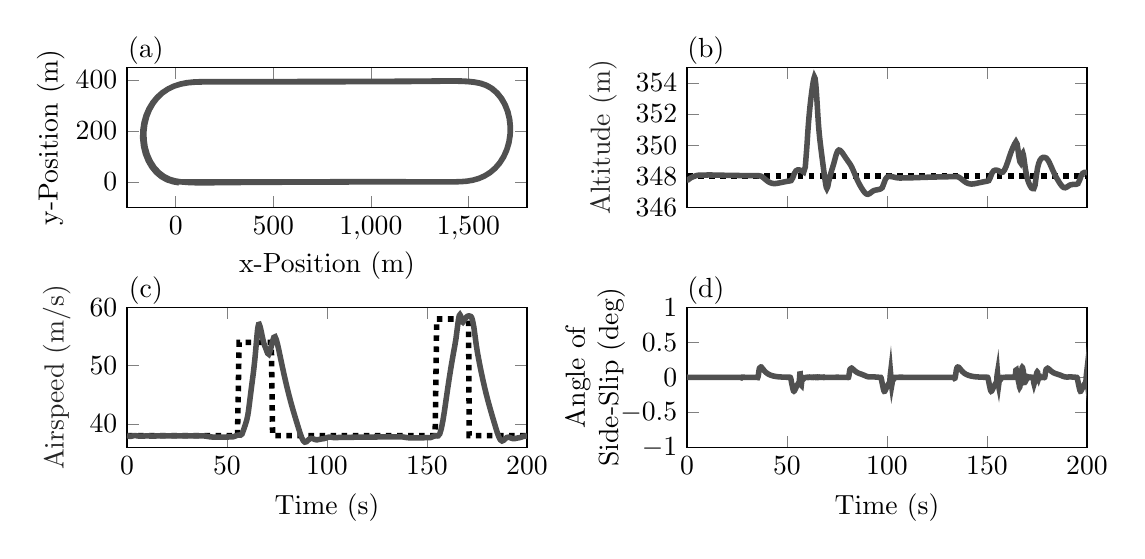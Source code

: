 % This file was created by matlab2tikz.
%
%The latest updates can be retrieved from
%  http://www.mathworks.com/matlabcentral/fileexchange/22022-matlab2tikz-matlab2tikz
%where you can also make suggestions and rate matlab2tikz.
%
\definecolor{mycolor1}{rgb}{0.314,0.314,0.314}%

%
\begin{tikzpicture}

\begin{axis}[%
width=2in,
height=0.70in,
at={(0in,0in)},
scale only axis,
xmin=-250,
xmax=1800,
ymin=-100,
ymax=450,
title={(a)},
title style = {yshift=-3mm, xshift=-23mm},
xlabel={x-Position  (m)},
ylabel={y-Position   (m)},
xlabel style={yshift=+1mm},
ylabel style={yshift=-1mm},
axis background/.style={fill=white}
]
\addplot [color=mycolor1,solid,line width=2.0pt,forget plot]
  table[row sep=crcr]{%
0	0\\
20.312	7.095e-05\\
50.681	0.002\\
80.616	0.008\\
111.885	0.018\\
143.275	0.03\\
174.326	0.045\\
205.809	0.062\\
237.14	0.081\\
268.224	0.1\\
299.645	0.121\\
331.191	0.142\\
362.344	0.164\\
393.751	0.186\\
425.107	0.207\\
456.381	0.229\\
487.713	0.251\\
519.101	0.272\\
550.466	0.293\\
581.963	0.313\\
611.574	0.331\\
643.167	0.35\\
674.507	0.368\\
705.855	0.385\\
736.881	0.401\\
768.332	0.416\\
799.844	0.429\\
830.947	0.442\\
862.36	0.453\\
893.567	0.463\\
924.861	0.471\\
956.177	0.477\\
987.719	0.482\\
1018.802	0.485\\
1050.22	0.485\\
1081.33	0.481\\
1112.717	0.466\\
1144.053	0.448\\
1175.609	0.428\\
1206.809	0.408\\
1238.223	0.385\\
1269.411	0.359\\
1300.862	0.33\\
1332.224	0.296\\
1363.478	0.254\\
1394.668	0.201\\
1425.25	0.189\\
1457.433	0.681\\
1488.974	2.439\\
1520.152	6.208\\
1550.768	12.621\\
1580.635	22.247\\
1609.167	35.46\\
1635.638	52.397\\
1659.157	72.802\\
1678.998	96.134\\
1695.139	122.588\\
1706.883	151.552\\
1713.691	182.196\\
1715.26	213.127\\
1711.622	243.924\\
1702.731	273.96\\
1689.114	301.577\\
1670.783	326.802\\
1648.59	348.38\\
1622.816	366.01\\
1594.382	378.979\\
1564.095	387.279\\
1532.635	392.112\\
1501.516	394.748\\
1470.052	396.132\\
1438.46	396.768\\
1409.86	396.923\\
1380.148	396.768\\
1347.154	396.501\\
1314.119	396.242\\
1279.817	396.005\\
1260.129	395.884\\
1242.434	395.783\\
1224.184	395.686\\
1206.164	395.595\\
1184.975	395.497\\
1164.292	395.407\\
1145.762	395.332\\
1128.685	395.267\\
1112.683	395.209\\
1096.329	395.152\\
1078.724	395.094\\
1060.168	395.035\\
1043.371	394.984\\
1027.149	394.937\\
1011.106	394.892\\
995.354	394.851\\
978.496	394.809\\
959.78	394.764\\
942.466	394.726\\
926.612	394.692\\
910.994	394.661\\
894.937	394.63\\
879.383	394.601\\
862.935	394.572\\
844.694	394.542\\
827.981	394.515\\
812.079	394.491\\
796.401	394.468\\
781.012	394.446\\
765.382	394.425\\
748.733	394.403\\
728.881	394.378\\
699.862	394.344\\
664.42	394.304\\
629.407	394.266\\
593.685	394.229\\
558.301	394.194\\
522.675	394.16\\
487.313	394.128\\
452.063	394.097\\
416.712	394.066\\
381.534	394.037\\
346.305	394.009\\
310.976	393.981\\
276.077	393.954\\
238.358	393.925\\
199.665	393.896\\
162.724	393.863\\
128.45	393.642\\
91.412	392.483\\
56.131	389.576\\
22.429	384.266\\
-10.066	375.934\\
-40.977	364.142\\
-69.455	348.844\\
-94.962	330.144\\
-116.804	308.55\\
-135.072	283.899\\
-149.106	256.871\\
-158.648	227.703\\
-163.28	196.942\\
-162.718	166.239\\
-156.947	135.671\\
-146.228	106.841\\
-130.696	80.087\\
-110.824	56.388\\
-87.448	36.639\\
-60.954	21.101\\
-31.848	10.143\\
-1.354	3.509\\
29.318	-0.221\\
60.266	-2.269\\
91.331	-3.292\\
121.482	-3.716\\
150.195	-3.724\\
182.437	-3.492\\
213.611	-3.234\\
244.706	-2.987\\
276.005	-2.757\\
307.312	-2.547\\
338.683	-2.354\\
370.133	-2.178\\
401.531	-2.015\\
432.479	-1.866\\
463.494	-1.728\\
494.827	-1.597\\
525.858	-1.475\\
557.234	-1.358\\
588.33	-1.249\\
619.459	-1.146\\
650.718	-1.047\\
681.932	-0.952\\
712.965	-0.862\\
744.358	-0.775\\
775.657	-0.692\\
807.006	-0.611\\
838.425	-0.534\\
869.542	-0.461\\
900.723	-0.39\\
931.858	-0.322\\
963.155	-0.256\\
994.593	-0.194\\
1025.972	-0.134\\
1057.234	-0.077\\
1088.398	-0.024\\
1119.729	0.027\\
1150.859	0.073\\
1182.019	0.116\\
1213.105	0.155\\
1244.531	0.189\\
1275.802	0.217\\
1306.74	0.239\\
1338.046	0.253\\
1369.088	0.255\\
1400.308	0.232\\
1431.079	0.273\\
1462.775	0.94\\
1494.197	3.017\\
1525.184	7.215\\
1555.819	14.22\\
1585.269	24.423\\
1613.212	38.176\\
1639.153	55.714\\
1662.11	76.747\\
1681.493	100.963\\
1696.783	127.937\\
1707.499	157.081\\
1713.235	187.473\\
1713.826	218.388\\
1709.235	248.899\\
1699.491	278.391\\
1684.842	305.839\\
1665.679	330.426\\
1642.839	351.17\\
1616.527	367.88\\
1587.788	379.837\\
1557.321	387.303\\
1526.27	391.561\\
1495.201	393.9\\
1464.302	395.09\\
1433.016	395.629\\
1404.96	395.715\\
1373.783	395.52\\
1341.51	395.256\\
1308.449	394.999\\
1274.031	394.762\\
1237.763	394.548\\
1200.379	394.359\\
1161.767	394.192\\
1125.582	394.056\\
1090.386	393.94\\
1055.462	393.837\\
1019.934	393.744\\
985.386	393.663\\
952.154	393.605\\
933.608	393.572\\
917.48	393.54\\
901.698	393.504\\
884.775	393.459\\
868.87	393.409\\
851.685	393.349\\
832.529	393.285\\
814.294	393.228\\
798.097	393.186\\
781.984	393.152\\
765.037	393.124\\
749.124	393.1\\
731.837	393.071\\
712.672	393.034\\
694.742	392.997\\
678.668	392.964\\
662.601	392.931\\
645.647	392.898\\
629.719	392.867\\
612.179	392.834\\
592.672	392.799\\
574.906	392.768\\
558.715	392.742\\
542.705	392.717\\
521.921	392.687\\
492.08	392.65\\
457.655	392.621\\
422.541	392.598\\
386.791	392.586\\
350.632	392.591\\
315.066	392.603\\
280.119	392.61\\
245.291	392.613\\
208.719	392.611\\
169.854	392.604\\
136.077	392.491\\
98.947	391.676\\
62.157	389.24\\
27.321	384.51\\
-6.461	376.758\\
-38.289	365.662\\
-67.771	351.036\\
-94.482	332.847\\
-117.669	311.502\\
-136.922	287.441\\
-152.066	260.883\\
-162.692	232.485\\
-168.646	202.199\\
-169.49	171.385\\
-165.136	140.603\\
-155.757	111.206\\
-141.385	83.489\\
-122.488	58.635\\
-99.672	37.457\\
-73.564	20.525\\
-44.745	8.251\\
-14.355	0.613\\
16.519	-3.739\\
};
\end{axis}

\begin{axis}[%
width=2in,
height=0.70in,
at={(2.8in,0in)},
scale only axis,
xtick = {0,50,100,150,200},
xticklabels= \empty,
xmin=0,
xmax=200,
ymin=346,
ymax=355,
title={(b)},
title style = {yshift=-3mm, xshift=-23mm},
ylabel style={font=\color{white!15!black}},
ylabel={Altitude (m)},
axis background/.style={fill=white}
]
\addplot [color=black,dotted,line width=2.0pt,forget plot]
  table[row sep=crcr]{%
0	348\\
330 348\\
};
\addplot [color=mycolor1,solid,line width=2.0pt,forget plot]
  table[row sep=crcr]{%
0	347.763\\
0.532	347.767\\
1.3	347.842\\
2.063	347.906\\
2.856	347.954\\
3.65	347.989\\
4.438	348.033\\
5.236	348.057\\
6.03	348.069\\
6.819	348.073\\
7.616	348.067\\
8.417	348.072\\
9.207	348.071\\
10	348.078\\
10.798	348.08\\
11.591	348.079\\
12.385	348.079\\
13.181	348.073\\
13.977	348.074\\
14.775	348.069\\
15.527	348.069\\
16.327	348.069\\
17.122	348.065\\
17.916	348.065\\
18.703	348.061\\
19.5	348.06\\
20.3	348.057\\
21.088	348.055\\
21.884	348.055\\
22.675	348.051\\
23.469	348.052\\
24.263	348.049\\
25.063	348.048\\
25.85	348.046\\
26.647	348.044\\
27.436	348.044\\
28.231	348.041\\
29.026	348.041\\
29.825	348.039\\
30.617	348.038\\
31.412	348.037\\
32.202	348.035\\
33	348.035\\
33.795	348.033\\
34.588	348.032\\
35.378	348.031\\
36.153	348.029\\
36.969	348.006\\
37.77	347.945\\
38.566	347.863\\
39.36	347.775\\
40.156	347.694\\
40.956	347.626\\
41.756	347.575\\
42.55	347.542\\
43.331	347.528\\
44.121	347.528\\
44.919	347.54\\
45.719	347.558\\
46.509	347.579\\
47.3	347.601\\
48.099	347.622\\
48.885	347.642\\
49.68	347.661\\
50.47	347.679\\
51.266	347.696\\
52.063	347.72\\
52.863	347.888\\
53.673	348.175\\
54.466	348.344\\
55.262	348.401\\
56.06	348.405\\
56.782	348.384\\
57.532	348.335\\
58.354	348.267\\
59.154	348.596\\
59.953	349.91\\
60.395	350.8\\
60.785	351.478\\
61.178	352.055\\
61.556	352.541\\
61.991	353.038\\
62.404	353.456\\
62.767	353.785\\
63.095	354.052\\
63.398	354.252\\
63.704	354.38\\
64.028	354.295\\
64.365	353.962\\
64.665	353.49\\
64.953	352.927\\
65.235	352.346\\
65.51	351.766\\
65.802	351.222\\
66.127	350.742\\
66.428	350.37\\
66.706	350.061\\
66.981	349.771\\
67.266	349.48\\
67.544	349.2\\
67.842	348.904\\
68.175	348.576\\
68.482	348.277\\
68.776	347.998\\
69.068	347.731\\
69.356	347.489\\
69.649	347.295\\
69.961	347.213\\
70.333	347.309\\
70.875	347.652\\
71.529	348.012\\
72.166	348.294\\
72.805	348.556\\
73.429	348.831\\
74.053	349.129\\
74.674	349.418\\
75.3	349.61\\
75.942	349.683\\
76.591	349.659\\
77.255	349.574\\
77.936	349.455\\
78.622	349.323\\
79.383	349.176\\
80.181	349.027\\
80.962	348.886\\
81.704	348.748\\
82.523	348.553\\
83.324	348.317\\
84.114	348.069\\
84.907	347.828\\
85.707	347.607\\
86.506	347.413\\
87.306	347.239\\
88.097	347.08\\
88.896	346.946\\
89.691	346.86\\
90.488	346.839\\
91.291	346.882\\
92.079	346.961\\
92.878	347.038\\
93.669	347.088\\
94.467	347.113\\
95.266	347.129\\
96.056	347.151\\
96.847	347.185\\
97.648	347.268\\
98.45	347.54\\
99.242	347.811\\
100.035	347.942\\
100.828	347.984\\
101.596	347.989\\
102.329	347.973\\
103.15	347.954\\
103.948	347.928\\
104.742	347.906\\
105.541	347.891\\
106.34	347.885\\
107.141	347.886\\
107.943	347.888\\
108.744	347.89\\
109.534	347.891\\
110.325	347.892\\
111.125	347.893\\
111.916	347.896\\
112.717	347.9\\
113.509	347.905\\
114.303	347.909\\
115.1	347.913\\
115.896	347.916\\
116.687	347.919\\
117.487	347.923\\
118.285	347.926\\
119.084	347.93\\
119.885	347.933\\
120.678	347.936\\
121.472	347.939\\
122.266	347.942\\
123.063	347.945\\
123.864	347.948\\
124.663	347.95\\
125.46	347.953\\
126.254	347.955\\
127.05	347.958\\
127.844	347.96\\
128.637	347.962\\
129.429	347.964\\
130.229	347.966\\
131.025	347.968\\
131.812	347.97\\
132.61	347.972\\
133.4	347.973\\
134.194	347.975\\
134.977	347.974\\
135.784	347.946\\
136.585	347.883\\
137.381	347.802\\
138.182	347.718\\
138.977	347.643\\
139.772	347.58\\
140.573	347.534\\
141.369	347.507\\
142.163	347.497\\
142.957	347.502\\
143.75	347.516\\
144.543	347.536\\
145.335	347.559\\
146.125	347.582\\
146.92	347.604\\
147.716	347.625\\
148.514	347.646\\
149.303	347.665\\
150.1	347.682\\
150.897	347.718\\
151.699	347.928\\
152.498	348.201\\
153.291	348.344\\
154.075	348.387\\
154.867	348.388\\
155.578	348.363\\
156.367	348.305\\
157.168	348.243\\
157.966	348.268\\
158.766	348.405\\
159.573	348.632\\
160.37	348.921\\
161.16	349.231\\
161.874	349.494\\
162.55	349.72\\
163.202	349.914\\
163.85	350.085\\
164.469	350.212\\
165.05	350.077\\
165.371	349.818\\
165.648	349.548\\
165.917	349.301\\
166.204	349.083\\
166.472	348.93\\
166.761	348.876\\
167.082	349.001\\
167.387	349.241\\
167.66	349.433\\
167.932	349.482\\
168.218	349.359\\
168.487	349.131\\
168.779	348.848\\
169.102	348.56\\
169.404	348.322\\
169.674	348.138\\
169.944	347.979\\
170.228	347.834\\
170.495	347.718\\
170.788	347.61\\
171.114	347.508\\
171.411	347.428\\
171.683	347.364\\
171.95	347.306\\
172.3	347.241\\
172.805	347.206\\
173.393	347.201\\
174.005	347.403\\
174.642	348.009\\
175.3	348.544\\
175.966	348.865\\
176.635	349.056\\
177.317	349.161\\
178.05	349.209\\
178.849	349.209\\
179.56	349.172\\
180.36	349.066\\
181.173	348.88\\
181.967	348.656\\
182.766	348.42\\
183.562	348.196\\
184.358	347.995\\
185.156	347.814\\
185.95	347.645\\
186.744	347.488\\
187.537	347.357\\
188.323	347.275\\
189.12	347.259\\
189.909	347.301\\
190.704	347.372\\
191.491	347.432\\
192.291	347.463\\
193.092	347.471\\
193.892	347.473\\
194.691	347.485\\
195.494	347.525\\
196.295	347.742\\
197.091	348.033\\
197.888	348.193\\
198.682	348.242\\
199.476	348.244\\
200.185	348.221\\
200.961	348.193\\
201.77	348.159\\
202.566	348.126\\
203.366	348.101\\
204.162	348.086\\
};
\end{axis}

\begin{axis}[%
width=2in,
height=0.70in,
at={(0in,-1.2in)},
scale only axis,
xmin=0,
xmax=200,
ymin=36,
ymax=60,
title={(c)},
title style = {yshift=-3mm, xshift=-23mm},
xtick = {0,50,100,150,200},
ylabel style={font=\color{white!15!black}},
ylabel={Airspeed (m/s)},
xlabel={Time  (s)},
axis background/.style={fill=white}
]
\addplot [color=black,dotted,line width=2.0pt,forget plot]
  table[row sep=crcr]{%
0	38.0\\
0.532	38\\
1.3	38\\
2.063	38\\
2.856	38\\
3.65	38\\
4.438	38\\
5.236	38\\
6.03	38\\
6.819	38\\
7.616	38\\
8.417	38\\
9.207	38\\
10	38\\
10.798	38\\
11.591	38\\
12.385	38\\
13.181	38\\
13.977	38\\
14.775	38\\
15.527	38\\
16.327	38\\
17.122	38\\
17.916	38\\
18.703	38\\
19.5	38\\
20.3	38\\
21.088	38\\
21.884	38\\
22.675	38\\
23.469	38\\
24.263	38\\
25.063	38\\
25.85	38\\
26.647	38\\
27.436	38\\
28.231	38\\
29.026	38\\
29.825	38\\
30.617	38\\
31.412	38\\
32.202	38\\
33	38\\
33.795	38\\
34.588	38\\
35.378	38\\
36.153	38\\
36.969	38\\
37.77	38\\
38.566	38\\
39.36	38\\
40.156	38\\
40.956	38\\
41.756	38\\
42.55	38\\
43.331	38\\
44.121	38\\
44.919	38\\
45.719	38\\
46.509	38\\
47.3	38\\
48.099	38\\
48.885	38\\
49.68	38\\
50.47	38\\
51.266	38\\
52.063	38\\
52.863	38\\
53.673	38\\
54.466	38\\
55.262	38\\
56.06	54\\
56.782	54\\
57.532	54\\
58.354	54\\
59.154	54\\
59.953	54\\
60.395	54\\
60.785	54\\
61.178	54\\
61.556	54\\
61.991	54\\
62.404	54\\
62.767	54\\
63.095	54\\
63.398	54\\
63.704	54\\
64.028	54\\
64.365	54\\
64.665	54\\
64.953	54\\
65.235	54\\
65.51	54\\
65.802	54\\
66.127	54\\
66.428	54\\
66.706	54\\
66.981	54\\
67.266	54\\
67.544	54\\
67.842	54\\
68.175	54\\
68.482	54\\
68.776	54\\
69.068	54\\
69.356	54\\
69.649	54\\
69.961	54\\
70.333	54\\
70.875	54\\
71.529	54\\
72.166	54\\
72.805	38\\
73.429	38\\
74.053	38\\
74.674	38\\
75.3	38\\
75.942	38\\
76.591	38\\
77.255	38\\
77.936	38\\
78.622	38\\
79.383	38\\
80.181	38\\
80.962	38\\
81.704	38\\
82.523	38\\
83.324	38\\
84.114	38\\
84.907	38\\
85.707	38\\
86.506	38\\
87.306	38\\
88.097	38\\
88.896	38\\
89.691	38\\
90.488	38\\
91.291	38\\
92.079	38\\
92.878	38\\
93.669	38\\
94.467	38\\
95.266	38\\
96.056	38\\
96.847	38\\
97.648	38\\
98.45	38\\
99.242	38\\
100.035	38\\
100.828	38\\
101.596	38\\
102.329	38\\
103.15	38\\
103.948	38\\
104.742	38\\
105.541	38\\
106.34	38\\
107.141	38\\
107.943	38\\
108.744	38\\
109.534	38\\
110.325	38\\
111.125	38\\
111.916	38\\
112.717	38\\
113.509	38\\
114.303	38\\
115.1	38\\
115.896	38\\
116.687	38\\
117.487	38\\
118.285	38\\
119.084	38\\
119.885	38\\
120.678	38\\
121.472	38\\
122.266	38\\
123.063	38\\
123.864	38\\
124.663	38\\
125.46	38\\
126.254	38\\
127.05	38\\
127.844	38\\
128.637	38\\
129.429	38\\
130.229	38\\
131.025	38\\
131.812	38\\
132.61	38\\
133.4	38\\
134.194	38\\
134.977	38\\
135.784	38\\
136.585	38\\
137.381	38\\
138.182	38\\
138.977	38\\
139.772	38\\
140.573	38\\
141.369	38\\
142.163	38\\
142.957	38\\
143.75	38\\
144.543	38\\
145.335	38\\
146.125	38\\
146.92	38\\
147.716	38\\
148.514	38\\
149.303	38\\
150.1	38\\
150.897	38\\
151.699	38\\
152.498	38\\
153.291	38\\
154.075	38\\
154.867	58\\
155.578	58\\
156.367	58\\
157.168	58\\
157.966	58\\
158.766	58\\
159.573	58\\
160.37	58\\
161.16	58\\
161.874	58\\
162.55	58\\
163.202	58\\
163.85	58\\
164.469	58\\
165.05	58\\
165.371	58\\
165.648	58\\
165.917	58\\
166.204	58\\
166.472	58\\
166.761	58\\
167.082	58\\
167.387	58\\
167.66	58\\
167.932	58\\
168.218	58\\
168.487	58\\
168.779	58\\
169.102	58\\
169.404	58\\
169.674	58\\
169.944	58\\
170.228	58\\
170.495	58\\
170.788	58\\
171.114	38\\
171.411	38\\
171.683	38\\
171.95	38\\
172.3	38\\
172.805	38\\
173.393	38\\
174.005	38\\
174.642	38\\
175.3	38\\
175.966	38\\
176.635	38\\
177.317	38\\
178.05	38\\
178.849	38\\
179.56	38\\
180.36	38\\
181.173	38\\
181.967	38\\
182.766	38\\
183.562	38\\
184.358	38\\
185.156	38\\
185.95	38\\
186.744	38\\
187.537	38\\
188.323	38\\
189.12	38\\
189.909	38\\
190.704	38\\
191.491	38\\
192.291	38\\
193.092	38\\
193.892	38\\
194.691	38\\
195.494	38\\
196.295	38\\
197.091	38\\
197.888	38\\
198.682	38\\
199.476	38\\
200.185	38\\
200.961	38\\
201.77	38\\
202.566	38\\
203.366	38\\
204.162	38\\
204.953	38\\
205.74	38\\
206.534	38\\
207.335	38\\
208.134	38\\
208.935	38\\
209.728	38\\
210.527	38\\
211.319	38\\
212.11	38\\
212.906	38\\
213.707	38\\
214.507	38\\
215.295	38\\
216.091	38\\
216.892	38\\
217.691	38\\
218.479	38\\
219.279	38\\
};
\addplot [color=mycolor1,solid,line width=2.0pt,forget plot]
  table[row sep=crcr]{%
0	38.0\\
0.532	37.966\\
1.3	37.898\\
2.063	37.895\\
2.856	37.958\\
3.65	38.003\\
4.438	37.996\\
5.236	37.96\\
6.03	37.919\\
6.819	37.904\\
7.616	37.912\\
8.417	37.932\\
9.207	37.949\\
10	37.953\\
10.798	37.949\\
11.591	37.94\\
12.385	37.936\\
13.181	37.937\\
13.977	37.94\\
14.775	37.946\\
15.527	37.947\\
16.327	37.948\\
17.122	37.947\\
17.916	37.946\\
18.703	37.946\\
19.5	37.947\\
20.3	37.949\\
21.088	37.949\\
21.884	37.951\\
22.675	37.951\\
23.469	37.951\\
24.263	37.952\\
25.063	37.952\\
25.85	37.953\\
26.647	37.953\\
27.436	37.954\\
28.231	37.955\\
29.026	37.955\\
29.825	37.956\\
30.617	37.956\\
31.412	37.957\\
32.202	37.957\\
33	37.958\\
33.795	37.958\\
34.588	37.958\\
35.378	37.959\\
36.153	37.96\\
36.969	37.964\\
37.77	37.964\\
38.566	37.951\\
39.36	37.92\\
40.156	37.875\\
40.956	37.829\\
41.756	37.792\\
42.55	37.77\\
43.331	37.761\\
44.121	37.76\\
44.919	37.761\\
45.719	37.761\\
46.509	37.761\\
47.3	37.76\\
48.099	37.761\\
48.885	37.764\\
49.68	37.768\\
50.47	37.772\\
51.266	37.775\\
52.063	37.777\\
52.863	37.786\\
53.673	37.86\\
54.466	37.982\\
55.262	38.084\\
56.06	38.113\\
56.782	38.087\\
57.532	38.286\\
58.354	39.049\\
59.154	39.848\\
59.953	40.765\\
60.395	41.49\\
60.785	42.327\\
61.178	43.384\\
61.556	44.431\\
61.991	45.616\\
62.404	46.728\\
62.767	47.666\\
63.095	48.513\\
63.398	49.379\\
63.704	50.331\\
64.028	51.428\\
64.365	52.677\\
64.665	53.883\\
64.953	55.004\\
65.235	55.978\\
65.51	56.665\\
65.802	57.056\\
66.127	57.09\\
66.428	56.829\\
66.706	56.488\\
66.981	56.088\\
67.266	55.63\\
67.544	55.168\\
67.842	54.687\\
68.175	54.191\\
68.482	53.796\\
68.776	53.482\\
69.068	53.245\\
69.356	53.004\\
69.649	52.719\\
69.961	52.415\\
70.333	52.112\\
70.875	51.968\\
71.529	52.491\\
72.166	53.34\\
72.805	54.238\\
73.429	54.858\\
74.053	54.957\\
74.674	54.46\\
75.3	53.631\\
75.942	52.643\\
76.591	51.59\\
77.255	50.508\\
77.936	49.416\\
78.622	48.344\\
79.383	47.203\\
80.181	46.055\\
80.962	44.985\\
81.704	44.016\\
82.523	43.0\\
83.324	42.052\\
84.114	41.147\\
84.907	40.254\\
85.707	39.362\\
86.506	38.483\\
87.306	37.697\\
88.097	37.143\\
88.896	36.896\\
89.691	36.956\\
90.488	37.203\\
91.291	37.446\\
92.079	37.541\\
92.878	37.487\\
93.669	37.378\\
94.467	37.302\\
95.266	37.298\\
96.056	37.35\\
96.847	37.415\\
97.648	37.452\\
98.45	37.486\\
99.242	37.566\\
100.035	37.671\\
100.828	37.744\\
101.596	37.757\\
102.329	37.728\\
103.15	37.683\\
103.948	37.659\\
104.742	37.662\\
105.541	37.684\\
106.34	37.706\\
107.141	37.717\\
107.943	37.716\\
108.744	37.71\\
109.534	37.706\\
110.325	37.708\\
111.125	37.715\\
111.916	37.722\\
112.717	37.728\\
113.509	37.731\\
114.303	37.733\\
115.1	37.735\\
115.896	37.737\\
116.687	37.741\\
117.487	37.745\\
118.285	37.749\\
119.084	37.752\\
119.885	37.755\\
120.678	37.757\\
121.472	37.76\\
122.266	37.763\\
123.063	37.766\\
123.864	37.769\\
124.663	37.772\\
125.46	37.775\\
126.254	37.778\\
127.05	37.781\\
127.844	37.783\\
128.637	37.786\\
129.429	37.789\\
130.229	37.791\\
131.025	37.794\\
131.812	37.796\\
132.61	37.799\\
133.4	37.801\\
134.194	37.804\\
134.977	37.807\\
135.784	37.813\\
136.585	37.813\\
137.381	37.798\\
138.182	37.765\\
138.977	37.721\\
139.772	37.678\\
140.573	37.646\\
141.369	37.628\\
142.163	37.623\\
142.957	37.624\\
143.75	37.627\\
144.543	37.628\\
145.335	37.629\\
146.125	37.63\\
146.92	37.633\\
147.716	37.638\\
148.514	37.644\\
149.303	37.649\\
150.1	37.654\\
150.897	37.656\\
151.699	37.676\\
152.498	37.765\\
153.291	37.891\\
154.075	37.981\\
154.867	37.999\\
155.578	37.978\\
156.367	38.285\\
157.168	39.192\\
157.966	40.574\\
158.766	42.284\\
159.573	44.217\\
160.37	46.116\\
161.16	47.904\\
161.874	49.443\\
162.55	50.828\\
163.202	52.103\\
163.85	53.309\\
164.469	54.562\\
165.05	56.112\\
165.371	56.992\\
165.648	57.683\\
165.917	58.237\\
166.204	58.629\\
166.472	58.742\\
166.761	58.59\\
167.082	58.181\\
167.387	57.767\\
167.66	57.519\\
167.932	57.444\\
168.218	57.563\\
168.487	57.727\\
168.779	57.914\\
169.102	58.078\\
169.404	58.197\\
169.674	58.3\\
169.944	58.389\\
170.228	58.463\\
170.495	58.503\\
170.788	58.528\\
171.114	58.528\\
171.411	58.503\\
171.683	58.469\\
171.95	58.427\\
172.3	58.267\\
172.805	57.729\\
173.393	56.699\\
174.005	55.18\\
174.642	53.531\\
175.3	52.124\\
175.966	50.899\\
176.635	49.723\\
177.317	48.583\\
178.05	47.42\\
178.849	46.224\\
179.56	45.217\\
180.36	44.149\\
181.173	43.124\\
181.967	42.165\\
182.766	41.224\\
183.562	40.306\\
184.358	39.399\\
185.156	38.512\\
185.95	37.757\\
186.744	37.261\\
187.537	37.087\\
188.323	37.203\\
189.12	37.469\\
189.909	37.688\\
190.704	37.747\\
191.491	37.67\\
192.291	37.556\\
193.092	37.491\\
193.892	37.5\\
194.691	37.557\\
195.494	37.616\\
196.295	37.659\\
197.091	37.735\\
197.888	37.835\\
198.682	37.909\\
199.476	37.926\\
200.185	37.902\\
200.961	37.859\\
201.77	37.829\\
202.566	37.826\\
203.366	37.842\\
204.162	37.861\\
204.953	37.872\\
205.74	37.872\\
206.534	37.865\\
207.335	37.858\\
208.134	37.857\\
208.935	37.861\\
209.728	37.867\\
210.527	37.871\\
211.319	37.873\\
212.11	37.873\\
212.906	37.873\\
213.707	37.873\\
214.507	37.875\\
215.295	37.877\\
216.091	37.879\\
216.892	37.881\\
217.691	37.882\\
218.479	37.883\\
219.279	37.885\\
};
\end{axis}

\begin{axis}[%
width=2in,
height=0.70in,
at={(2.8in,-1.2in)},
scale only axis,
xmin=0,
xmax=200,
ymin=-1,
ymax=1,
title={(d)},
title style = {yshift=-3mm, xshift=-23mm},
xtick = {0,50,100,150,200},
xlabel={Time  (s)},
ylabel={Angle of \\ Side-Slip (deg)},
ylabel style={align=center, yshift=-3mm},
axis background/.style={fill=white}
]
\addplot [color=mycolor1,solid,line width=2.0pt,forget plot]
  table[row sep=crcr]{%
0	0\\
0.128	0.001\\
0.31	0.0\\
0.499	-0.0\\
0.532	-0.001\\
0.733	-0.001\\
0.92	-0.001\\
1.112	-0.0\\
1.3	-0.001\\
1.475	-0.001\\
1.669	-0.001\\
1.869	-0.001\\
2.063	-0.001\\
2.262	-0.001\\
2.46	-0.001\\
2.657	-0.001\\
2.856	-0.001\\
3.056	-0.0\\
3.253	-0.0\\
3.45	-0.0\\
3.65	-0.0\\
3.85	-0.0\\
4.044	-0.0\\
4.24	-0.0\\
4.438	-0.0\\
4.638	-0.0\\
4.837	-0.0\\
5.038	-0.0\\
5.236	-0.0\\
5.435	-0.0\\
5.635	-0.0\\
5.834	-0.0\\
6.03	-0.0\\
6.225	-9.778e-05\\
6.422	-0.0\\
6.619	-0.0\\
6.819	-8.852e-05\\
7.019	-0.0\\
7.218	-9.748e-05\\
7.419	-8.333e-05\\
7.616	-9.686e-05\\
7.817	-8.626e-05\\
8.016	-7.701e-05\\
8.216	-8.802e-05\\
8.417	-7.119e-05\\
8.616	-6.786e-05\\
8.81	-7.401e-05\\
9.009	-5.457e-05\\
9.207	-5.599e-05\\
9.407	-5.71e-05\\
9.606	-3.834e-05\\
9.806	-4.491e-05\\
10	-4.093e-05\\
10.197	-2.617e-05\\
10.396	-3.581e-05\\
10.597	-2.833e-05\\
10.798	-1.948e-05\\
10.996	-3.051e-05\\
11.194	-2.008e-05\\
11.392	-1.804e-05\\
11.591	-2.802e-05\\
11.791	-1.629e-05\\
11.99	-2.056e-05\\
12.191	-2.699e-05\\
12.385	-1.571e-05\\
12.586	-2.431e-05\\
12.781	-2.637e-05\\
12.981	-1.659e-05\\
13.181	-2.735e-05\\
13.379	-2.447e-05\\
13.578	-1.778e-05\\
13.775	-2.844e-05\\
13.977	-2.128e-05\\
14.175	-1.864e-05\\
14.377	-2.737e-05\\
14.575	-1.728e-05\\
14.775	-1.917e-05\\
14.969	-2.451e-05\\
15.125	-1.563e-05\\
15.327	-1.656e-05\\
15.527	-2.215e-05\\
15.726	-1.178e-05\\
15.926	-1.694e-05\\
16.125	-1.875e-05\\
16.327	-9.672e-06\\
16.526	-1.769e-05\\
16.725	-1.557e-05\\
16.922	-9.583e-06\\
17.122	-1.845e-05\\
17.323	-1.323e-05\\
17.523	-1.125e-05\\
17.721	-1.918e-05\\
17.916	-1.205e-05\\
18.112	-1.337e-05\\
18.31	-1.951e-05\\
18.51	-1.167e-05\\
18.703	-1.587e-05\\
18.9	-1.941e-05\\
19.1	-1.193e-05\\
19.3	-1.839e-05\\
19.5	-1.843e-05\\
19.7	-1.273e-05\\
19.9	-2.033e-05\\
20.1	-1.698e-05\\
20.3	-1.416e-05\\
20.494	-2.129e-05\\
20.688	-1.607e-05\\
20.888	-1.569e-05\\
21.088	-2.162e-05\\
21.289	-1.509e-05\\
21.489	-1.802e-05\\
21.685	-2.15e-05\\
21.884	-1.507e-05\\
22.087	-2.044e-05\\
22.281	-2.122e-05\\
22.482	-1.607e-05\\
22.675	-2.249e-05\\
22.878	-2.101e-05\\
23.075	-1.804e-05\\
23.274	-2.479e-05\\
23.469	-2.137e-05\\
23.666	-2.07e-05\\
23.862	-2.678e-05\\
24.063	-2.222e-05\\
24.263	-2.416e-05\\
24.463	-2.863e-05\\
24.663	-2.367e-05\\
24.863	-2.813e-05\\
25.063	-3.025e-05\\
25.263	-2.616e-05\\
25.463	-3.222e-05\\
25.658	-3.205e-05\\
25.85	-2.954e-05\\
26.05	-3.601e-05\\
26.247	-3.447e-05\\
26.449	-3.408e-05\\
26.647	6.001e-05\\
26.846	-0.0\\
27.04	-0.004\\
27.237	-0.006\\
27.436	-0.0\\
27.634	0.004\\
27.834	0.004\\
28.032	0.001\\
28.231	-0.0\\
28.431	0.0\\
28.629	0.001\\
28.829	0.001\\
29.026	0.0\\
29.225	-0.0\\
29.426	-7.678e-05\\
29.626	9.573e-05\\
29.825	5.535e-05\\
30.027	-9.355e-05\\
30.221	-0.0\\
30.419	-0.0\\
30.617	-9.381e-05\\
30.816	-9.712e-05\\
31.017	-0.0\\
31.213	-0.0\\
31.412	-0.0\\
31.614	-0.0\\
31.812	-0.0\\
32.01	-0.0\\
32.202	-0.0\\
32.404	-0.0\\
32.603	-0.0\\
32.803	-0.0\\
33	-0.0\\
33.194	-0.0\\
33.394	-0.0\\
33.595	-0.0\\
33.795	-0.0\\
33.995	-0.001\\
34.191	-0.001\\
34.391	-0.001\\
34.588	-0.001\\
34.788	-0.001\\
34.984	-0.001\\
35.179	-0.002\\
35.378	-0.003\\
35.578	0.011\\
35.771	0.047\\
35.959	0.09\\
36.153	0.122\\
36.368	0.134\\
36.569	0.137\\
36.77	0.143\\
36.969	0.148\\
37.169	0.147\\
37.369	0.14\\
37.569	0.131\\
37.77	0.125\\
37.968	0.119\\
38.166	0.112\\
38.367	0.105\\
38.566	0.097\\
38.766	0.091\\
38.959	0.085\\
39.16	0.08\\
39.36	0.074\\
39.559	0.069\\
39.756	0.064\\
39.957	0.06\\
40.156	0.056\\
40.357	0.052\\
40.557	0.049\\
40.756	0.045\\
40.956	0.042\\
41.156	0.039\\
41.357	0.037\\
41.557	0.034\\
41.756	0.032\\
41.957	0.03\\
42.157	0.028\\
42.352	0.026\\
42.55	0.024\\
42.743	0.023\\
42.941	0.021\\
43.134	0.02\\
43.331	0.018\\
43.533	0.017\\
43.728	0.016\\
43.925	0.015\\
44.121	0.014\\
44.319	0.013\\
44.519	0.012\\
44.72	0.011\\
44.919	0.01\\
45.121	0.01\\
45.32	0.009\\
45.518	0.008\\
45.719	0.008\\
45.919	0.007\\
46.116	0.007\\
46.31	0.006\\
46.509	0.006\\
46.703	0.005\\
46.9	0.005\\
47.1	0.005\\
47.3	0.004\\
47.5	0.004\\
47.7	0.004\\
47.9	0.003\\
48.099	0.003\\
48.294	0.003\\
48.493	0.003\\
48.692	0.002\\
48.885	0.002\\
49.084	0.002\\
49.282	0.002\\
49.481	0.002\\
49.68	0.001\\
49.879	0.001\\
50.078	0.001\\
50.277	0.001\\
50.47	0.001\\
50.669	0.001\\
50.866	0.001\\
51.065	0.001\\
51.266	0.001\\
51.467	0.001\\
51.665	-0.001\\
51.863	-0.013\\
52.063	-0.04\\
52.262	-0.071\\
52.463	-0.1\\
52.663	-0.126\\
52.863	-0.152\\
53.063	-0.177\\
53.273	-0.194\\
53.473	-0.198\\
53.673	-0.194\\
53.872	-0.184\\
54.069	-0.173\\
54.268	-0.161\\
54.466	-0.149\\
54.663	-0.137\\
54.862	-0.125\\
55.063	-0.115\\
55.262	-0.105\\
55.46	-0.096\\
55.66	-0.086\\
55.859	-0.078\\
56.06	-0.074\\
56.245	-0.026\\
56.413	0.048\\
56.612	0.049\\
56.782	-0.033\\
56.953	-0.108\\
57.16	-0.114\\
57.344	-0.068\\
57.532	-0.032\\
57.753	-0.027\\
57.953	-0.033\\
58.154	-0.027\\
58.354	-0.013\\
58.553	-0.005\\
58.753	-0.005\\
58.953	-0.007\\
59.154	-0.005\\
59.353	-0.002\\
59.554	0.0\\
59.754	0.0\\
59.953	0.0\\
60.081	0.001\\
60.191	0.001\\
60.3	0.0\\
60.395	-0.001\\
60.494	0.001\\
60.595	0.001\\
60.685	-0.001\\
60.785	0.0\\
60.881	0.001\\
60.985	0.001\\
61.087	0.001\\
61.178	-0.0\\
61.267	2.974e-05\\
61.36	0.002\\
61.457	0.001\\
61.556	0.001\\
61.652	0.0\\
61.751	0.0\\
61.864	0.001\\
61.991	0.001\\
62.112	0.001\\
62.216	0.001\\
62.313	0.001\\
62.404	5.701e-05\\
62.496	0.001\\
62.592	0.001\\
62.679	3.635e-05\\
62.767	0.001\\
62.858	0.001\\
62.941	0.001\\
63.019	0.001\\
63.095	0.001\\
63.171	0.0\\
63.247	0.001\\
63.323	0.001\\
63.398	0.001\\
63.473	0.002\\
63.55	0.001\\
63.627	0.001\\
63.704	0.001\\
63.782	0.001\\
63.861	0.001\\
63.943	0.001\\
64.028	0.001\\
64.115	0.0\\
64.202	0.001\\
64.285	0.0\\
64.365	0.001\\
64.443	0.0\\
64.517	0.0\\
64.592	0.0\\
64.665	-4.827e-05\\
64.738	0.001\\
64.81	4.44e-05\\
64.881	0.001\\
64.953	0.001\\
65.025	0.001\\
65.097	0.001\\
65.168	0.0\\
65.235	0.001\\
65.303	0.0\\
65.372	0.001\\
65.44	0.0\\
65.51	0.0\\
65.582	0.001\\
65.656	0.0\\
65.729	0.001\\
65.802	0.001\\
65.879	0.001\\
65.957	0.001\\
66.041	0.001\\
66.127	0.001\\
66.208	0.002\\
66.284	0.001\\
66.358	0.001\\
66.428	0.001\\
66.498	0.001\\
66.568	0.001\\
66.636	0.001\\
66.706	0.001\\
66.774	0.001\\
66.842	0.001\\
66.91	0.001\\
66.981	0.001\\
67.055	0.001\\
67.127	0.001\\
67.198	0.001\\
67.266	0.001\\
67.335	0.001\\
67.404	0.001\\
67.475	0.001\\
67.544	0.001\\
67.617	0.001\\
67.692	0.001\\
67.768	0.001\\
67.842	0.001\\
67.921	0.001\\
68.005	0.001\\
68.09	0.001\\
68.175	0.001\\
68.256	0.0\\
68.333	0.001\\
68.408	0.0\\
68.482	0.001\\
68.555	0.0\\
68.63	0.001\\
68.703	0.0\\
68.776	0.0\\
68.849	0.0\\
68.921	0.0\\
68.995	0.0\\
69.068	0.0\\
69.143	6.524e-05\\
69.215	0.0\\
69.286	-7.397e-05\\
69.356	0.0\\
69.428	-2.763e-05\\
69.5	-1.78e-05\\
69.574	4.809e-05\\
69.649	-9.025e-05\\
69.724	-4.306e-07\\
69.801	-5.117e-05\\
69.88	-5.33e-05\\
69.961	-6.206e-05\\
70.041	-7.368e-05\\
70.131	-8.34e-05\\
70.229	-0.0\\
70.333	-0.0\\
70.45	-0.0\\
70.579	-0.0\\
70.721	-0.0\\
70.875	-0.0\\
71.044	-0.0\\
71.21	-0.0\\
71.373	-0.0\\
71.529	-0.0\\
71.69	-0.0\\
71.85	-0.0\\
72.009	-0.0\\
72.166	-0.0\\
72.325	-0.0\\
72.487	-0.0\\
72.645	-0.0\\
72.805	-0.0\\
72.962	-0.0\\
73.115	-8.092e-05\\
73.273	-2.39e-05\\
73.429	4.28e-05\\
73.587	0.0\\
73.742	0.0\\
73.895	0.0\\
74.053	0.0\\
74.207	0.0\\
74.362	0.0\\
74.518	0.001\\
74.674	0.001\\
74.829	0.001\\
74.986	0.001\\
75.143	0.001\\
75.3	0.001\\
75.46	0.001\\
75.62	0.001\\
75.779	0.001\\
75.942	0.0\\
76.1	0.0\\
76.263	0.0\\
76.427	0.0\\
76.591	0.0\\
76.758	0.0\\
76.923	0.0\\
77.088	0.0\\
77.255	0.0\\
77.424	0.0\\
77.599	0.0\\
77.766	0.0\\
77.936	0.0\\
78.108	0.0\\
78.279	0.0\\
78.449	0.0\\
78.622	0.0\\
78.797	0.0\\
78.985	0.0\\
79.184	0.0\\
79.383	0.0\\
79.582	0.0\\
79.784	9.839e-05\\
79.983	9.082e-05\\
80.181	8.396e-05\\
80.382	-1.299e-05\\
80.582	-0.002\\
80.781	0.0\\
80.962	0.021\\
81.139	0.058\\
81.317	0.093\\
81.503	0.113\\
81.704	0.12\\
81.904	0.124\\
82.104	0.129\\
82.31	0.132\\
82.523	0.129\\
82.723	0.123\\
82.922	0.118\\
83.123	0.113\\
83.324	0.109\\
83.519	0.104\\
83.718	0.098\\
83.916	0.093\\
84.114	0.089\\
84.312	0.084\\
84.507	0.08\\
84.706	0.076\\
84.907	0.073\\
85.107	0.069\\
85.306	0.066\\
85.506	0.064\\
85.707	0.061\\
85.907	0.058\\
86.107	0.056\\
86.307	0.054\\
86.506	0.052\\
86.707	0.05\\
86.906	0.048\\
87.106	0.046\\
87.306	0.044\\
87.506	0.041\\
87.7	0.039\\
87.899	0.037\\
88.097	0.035\\
88.297	0.032\\
88.497	0.03\\
88.7	0.028\\
88.896	0.025\\
89.094	0.023\\
89.291	0.02\\
89.491	0.018\\
89.691	0.016\\
89.891	0.014\\
90.09	0.012\\
90.287	0.01\\
90.488	0.009\\
90.688	0.007\\
90.888	0.006\\
91.088	0.006\\
91.291	0.005\\
91.489	0.005\\
91.685	0.005\\
91.885	0.005\\
92.079	0.005\\
92.279	0.005\\
92.478	0.005\\
92.679	0.006\\
92.878	0.006\\
93.074	0.006\\
93.27	0.006\\
93.468	0.006\\
93.669	0.005\\
93.87	0.005\\
94.069	0.005\\
94.266	0.004\\
94.467	0.004\\
94.666	0.003\\
94.867	0.003\\
95.065	0.002\\
95.266	0.002\\
95.467	0.001\\
95.665	0.001\\
95.858	0.001\\
96.056	0.0\\
96.25	0.0\\
96.45	-7.303e-05\\
96.647	-0.0\\
96.847	-0.0\\
97.048	-0.007\\
97.247	-0.03\\
97.447	-0.062\\
97.648	-0.092\\
97.848	-0.119\\
98.048	-0.145\\
98.249	-0.171\\
98.45	-0.191\\
98.647	-0.2\\
98.843	-0.199\\
99.041	-0.191\\
99.242	-0.181\\
99.441	-0.168\\
99.638	-0.156\\
99.837	-0.143\\
100.035	-0.131\\
100.234	-0.12\\
100.431	-0.11\\
100.629	-0.101\\
100.828	-0.091\\
101.03	-0.082\\
101.228	-0.077\\
101.424	-0.054\\
101.596	0.019\\
101.787	0.065\\
101.969	0.005\\
102.138	-0.083\\
102.329	-0.123\\
102.533	-0.09\\
102.721	-0.045\\
102.925	-0.024\\
103.15	-0.027\\
103.35	-0.026\\
103.55	-0.016\\
103.75	-0.006\\
103.948	-0.002\\
104.147	-0.003\\
104.347	-0.004\\
104.542	-0.002\\
104.742	-0.0\\
104.941	0.0\\
105.142	-6.128e-05\\
105.341	-0.0\\
105.541	5.711e-05\\
105.742	0.0\\
105.941	0.001\\
106.141	0.001\\
106.34	0.001\\
106.541	0.001\\
106.741	0.001\\
106.941	0.001\\
107.141	0.001\\
107.341	0.001\\
107.541	0.001\\
107.744	0.001\\
107.943	0.001\\
108.144	0.0\\
108.344	0.0\\
108.545	0.0\\
108.744	0.0\\
108.941	0.0\\
109.14	0.0\\
109.341	0.0\\
109.534	0.0\\
109.734	0.0\\
109.929	0.0\\
110.128	0.0\\
110.325	0.0\\
110.527	0.0\\
110.725	0.0\\
110.926	0.0\\
111.125	0.0\\
111.322	0.0\\
111.519	0.0\\
111.718	0.0\\
111.916	0.0\\
112.117	0.0\\
112.316	0.0\\
112.516	0.0\\
112.717	0.0\\
112.915	0.0\\
113.113	0.0\\
113.312	0.0\\
113.509	0.0\\
113.703	0.0\\
113.904	0.0\\
114.103	0.0\\
114.303	0.0\\
114.503	0.0\\
114.7	9.784e-05\\
114.9	9.332e-05\\
115.1	8.899e-05\\
115.3	8.448e-05\\
115.5	8.052e-05\\
115.7	7.655e-05\\
115.896	7.262e-05\\
116.088	6.927e-05\\
116.288	6.571e-05\\
116.488	6.225e-05\\
116.687	5.927e-05\\
116.888	5.609e-05\\
117.088	5.314e-05\\
117.289	5.053e-05\\
117.487	4.776e-05\\
117.688	4.53e-05\\
117.887	4.302e-05\\
118.084	4.057e-05\\
118.285	3.846e-05\\
118.485	3.637e-05\\
118.684	3.414e-05\\
118.885	3.229e-05\\
119.084	3.028e-05\\
119.285	2.824e-05\\
119.485	2.652e-05\\
119.684	2.455e-05\\
119.885	2.268e-05\\
120.084	2.102e-05\\
120.286	1.905e-05\\
120.48	1.737e-05\\
120.678	1.574e-05\\
120.872	1.389e-05\\
121.072	1.225e-05\\
121.272	1.06e-05\\
121.472	8.76e-06\\
121.668	7.26e-06\\
121.866	5.611e-06\\
122.066	3.847e-06\\
122.266	2.373e-06\\
122.467	6.681e-07\\
122.667	-9.985e-07\\
122.865	-2.455e-06\\
123.063	-4.167e-06\\
123.263	-5.779e-06\\
123.463	-7.29e-06\\
123.663	-9.086e-06\\
123.864	-1.069e-05\\
124.063	-1.231e-05\\
124.264	-1.42e-05\\
124.463	-1.585e-05\\
124.663	-1.768e-05\\
124.859	-1.963e-05\\
125.059	-2.144e-05\\
125.26	-2.351e-05\\
125.46	-2.568e-05\\
125.66	-2.774e-05\\
125.861	-3.013e-05\\
126.056	-3.248e-05\\
126.254	-3.486e-05\\
126.45	-3.761e-05\\
126.65	-4.039e-05\\
126.85	-4.327e-05\\
127.05	-4.657e-05\\
127.25	-4.982e-05\\
127.447	-5.333e-05\\
127.646	-5.725e-05\\
127.844	-6.12e-05\\
128.045	-6.568e-05\\
128.244	-7.053e-05\\
128.438	-7.545e-05\\
128.637	-8.11e-05\\
128.838	-8.729e-05\\
129.032	-9.372e-05\\
129.231	-0.0\\
129.429	-0.0\\
129.629	-0.0\\
129.828	-0.0\\
130.031	-0.0\\
130.229	-0.0\\
130.43	-0.0\\
130.625	-0.0\\
130.828	-0.0\\
131.025	-0.0\\
131.22	-0.0\\
131.419	-0.0\\
131.619	-0.0\\
131.812	-0.0\\
132.013	-0.0\\
132.21	-0.0\\
132.411	-0.001\\
132.61	-0.001\\
132.803	-0.001\\
133.003	-0.001\\
133.204	-0.001\\
133.4	-0.001\\
133.598	-0.006\\
133.795	-0.014\\
133.996	-0.011\\
134.194	0.01\\
134.387	0.045\\
134.575	0.084\\
134.769	0.116\\
134.977	0.135\\
135.185	0.144\\
135.384	0.147\\
135.585	0.146\\
135.784	0.144\\
135.985	0.14\\
136.185	0.134\\
136.384	0.127\\
136.585	0.12\\
136.785	0.113\\
136.986	0.106\\
137.184	0.1\\
137.381	0.093\\
137.582	0.087\\
137.782	0.081\\
137.982	0.076\\
138.182	0.071\\
138.382	0.066\\
138.581	0.061\\
138.776	0.057\\
138.977	0.053\\
139.175	0.05\\
139.376	0.046\\
139.575	0.043\\
139.772	0.04\\
139.972	0.038\\
140.172	0.035\\
140.372	0.033\\
140.573	0.031\\
140.773	0.028\\
140.97	0.027\\
141.17	0.025\\
141.369	0.023\\
141.571	0.021\\
141.765	0.02\\
141.963	0.019\\
142.163	0.017\\
142.362	0.016\\
142.563	0.015\\
142.756	0.014\\
142.957	0.013\\
143.157	0.012\\
143.358	0.011\\
143.556	0.01\\
143.75	0.01\\
143.945	0.009\\
144.144	0.008\\
144.345	0.008\\
144.543	0.007\\
144.738	0.007\\
144.937	0.006\\
145.134	0.006\\
145.335	0.005\\
145.534	0.005\\
145.732	0.005\\
145.925	0.004\\
146.125	0.004\\
146.319	0.004\\
146.521	0.003\\
146.719	0.003\\
146.92	0.003\\
147.118	0.003\\
147.319	0.002\\
147.516	0.002\\
147.716	0.002\\
147.913	0.002\\
148.113	0.002\\
148.313	0.001\\
148.514	0.001\\
148.709	0.001\\
148.907	0.001\\
149.103	0.001\\
149.303	0.001\\
149.503	0.001\\
149.703	0.001\\
149.904	0.001\\
150.1	0.001\\
150.299	0.0\\
150.498	-0.009\\
150.697	-0.034\\
150.897	-0.066\\
151.098	-0.095\\
151.298	-0.121\\
151.498	-0.148\\
151.699	-0.173\\
151.906	-0.192\\
152.103	-0.199\\
152.298	-0.196\\
152.498	-0.188\\
152.694	-0.177\\
152.894	-0.165\\
153.094	-0.152\\
153.291	-0.14\\
153.49	-0.128\\
153.686	-0.118\\
153.878	-0.108\\
154.075	-0.099\\
154.273	-0.089\\
154.472	-0.081\\
154.672	-0.076\\
154.867	-0.047\\
155.038	0.029\\
155.231	0.063\\
155.408	-0.006\\
155.578	-0.092\\
155.78	-0.121\\
155.967	-0.082\\
156.153	-0.039\\
156.367	-0.025\\
156.569	-0.032\\
156.769	-0.03\\
156.969	-0.017\\
157.168	-0.007\\
157.366	-0.004\\
157.567	-0.006\\
157.766	-0.005\\
157.966	-0.003\\
158.167	-0.001\\
158.366	-0.0\\
158.566	-0.001\\
158.766	-0.001\\
158.967	0.0\\
159.169	0.001\\
159.37	0.001\\
159.573	0.001\\
159.772	0.001\\
159.973	0.001\\
160.169	0.001\\
160.37	0.001\\
160.571	0.001\\
160.771	0.001\\
160.968	0.001\\
161.16	0.001\\
161.347	0.001\\
161.529	0.001\\
161.702	0.001\\
161.874	0.001\\
162.042	0.001\\
162.21	0.001\\
162.381	0.001\\
162.55	0.001\\
162.711	0.001\\
162.876	0.001\\
163.04	0.001\\
163.202	0.001\\
163.365	0.001\\
163.528	0.001\\
163.691	0.001\\
163.85	0.001\\
164.01	0.001\\
164.164	0.019\\
164.317	0.065\\
164.469	0.102\\
164.626	0.105\\
164.78	0.077\\
164.932	0.044\\
165.05	0.025\\
165.141	0.016\\
165.221	0.011\\
165.297	0.005\\
165.371	-0.001\\
165.442	-0.008\\
165.512	-0.018\\
165.58	-0.028\\
165.648	-0.04\\
165.716	-0.052\\
165.781	-0.062\\
165.849	-0.072\\
165.917	-0.08\\
165.988	-0.087\\
166.066	-0.094\\
166.138	-0.109\\
166.204	-0.125\\
166.269	-0.137\\
166.337	-0.142\\
166.403	-0.139\\
166.472	-0.129\\
166.542	-0.113\\
166.614	-0.093\\
166.687	-0.074\\
166.761	-0.059\\
166.835	-0.047\\
166.91	-0.039\\
166.991	-0.034\\
167.082	-0.027\\
167.169	-0.006\\
167.247	0.022\\
167.317	0.053\\
167.387	0.083\\
167.456	0.109\\
167.525	0.128\\
167.594	0.14\\
167.66	0.143\\
167.727	0.141\\
167.795	0.134\\
167.863	0.125\\
167.932	0.115\\
168.004	0.107\\
168.079	0.101\\
168.149	0.092\\
168.218	0.077\\
168.286	0.055\\
168.352	0.031\\
168.419	0.004\\
168.487	-0.021\\
168.559	-0.042\\
168.63	-0.058\\
168.707	-0.066\\
168.779	-0.069\\
168.852	-0.068\\
168.93	-0.066\\
169.014	-0.065\\
169.102	-0.066\\
169.186	-0.063\\
169.263	-0.054\\
169.335	-0.04\\
169.404	-0.024\\
169.473	-0.009\\
169.542	0.003\\
169.608	0.01\\
169.674	0.013\\
169.742	0.012\\
169.807	0.007\\
169.874	0.002\\
169.944	-0.005\\
170.017	-0.01\\
170.091	-0.012\\
170.159	-0.013\\
170.228	-0.01\\
170.293	-0.007\\
170.359	-0.003\\
170.426	0.0\\
170.495	0.003\\
170.567	0.005\\
170.642	0.004\\
170.715	0.003\\
170.788	0.001\\
170.861	-0.001\\
170.938	-0.003\\
171.024	-0.004\\
171.114	-0.004\\
171.196	-0.002\\
171.271	-0.001\\
171.341	0.0\\
171.411	0.001\\
171.479	0.002\\
171.547	0.001\\
171.615	0.001\\
171.683	0.001\\
171.748	0.0\\
171.813	-0.0\\
171.881	-0.001\\
171.95	-0.001\\
172.016	-0.001\\
172.103	-0.001\\
172.2	-0.0\\
172.3	0.0\\
172.406	0.001\\
172.53	0.001\\
172.659	0.0\\
172.805	0.0\\
172.955	6.17e-05\\
173.102	-0.005\\
173.244	-0.037\\
173.393	-0.077\\
173.545	-0.094\\
173.695	-0.08\\
173.849	-0.047\\
174.005	-0.02\\
174.166	-0.007\\
174.334	-4.156e-05\\
174.491	0.012\\
174.642	0.03\\
174.802	0.053\\
174.969	0.07\\
175.137	0.077\\
175.3	0.072\\
175.46	0.036\\
175.621	-0.004\\
175.796	-0.017\\
175.966	-0.003\\
176.135	0.012\\
176.299	0.013\\
176.465	0.002\\
176.635	-0.006\\
176.807	-0.005\\
176.976	0.0\\
177.146	0.004\\
177.317	0.002\\
177.491	-0.001\\
177.664	-0.002\\
177.856	-0.001\\
178.05	0.001\\
178.25	0.001\\
178.45	-0.001\\
178.65	-0.003\\
178.849	0.0\\
179.028	0.023\\
179.2	0.06\\
179.376	0.093\\
179.56	0.112\\
179.757	0.118\\
179.957	0.122\\
180.157	0.127\\
180.36	0.13\\
180.573	0.127\\
180.773	0.121\\
180.972	0.116\\
181.173	0.112\\
181.372	0.107\\
181.57	0.102\\
181.768	0.097\\
181.967	0.092\\
182.165	0.087\\
182.367	0.083\\
182.567	0.079\\
182.766	0.075\\
182.963	0.072\\
183.163	0.068\\
183.363	0.065\\
183.562	0.062\\
183.756	0.06\\
183.957	0.057\\
184.157	0.055\\
184.358	0.053\\
184.556	0.051\\
184.757	0.049\\
184.956	0.048\\
185.156	0.046\\
185.356	0.044\\
185.557	0.042\\
185.757	0.04\\
185.95	0.038\\
186.15	0.036\\
186.344	0.034\\
186.543	0.032\\
186.744	0.03\\
186.938	0.028\\
187.138	0.025\\
187.335	0.023\\
187.537	0.021\\
187.735	0.018\\
187.929	0.016\\
188.125	0.014\\
188.323	0.012\\
188.519	0.01\\
188.719	0.009\\
188.919	0.007\\
189.12	0.006\\
189.319	0.005\\
189.516	0.005\\
189.712	0.004\\
189.909	0.004\\
190.11	0.004\\
190.31	0.004\\
190.503	0.004\\
190.704	0.005\\
190.903	0.005\\
191.099	0.005\\
191.297	0.005\\
191.491	0.005\\
191.691	0.005\\
191.891	0.005\\
192.091	0.005\\
192.291	0.005\\
192.492	0.005\\
192.691	0.004\\
192.892	0.004\\
193.092	0.003\\
193.291	0.003\\
193.491	0.002\\
193.691	0.002\\
193.892	0.001\\
194.091	0.001\\
194.291	0.001\\
194.491	0.0\\
194.691	8.148e-05\\
194.892	-3.779e-05\\
195.094	-0.007\\
195.294	-0.03\\
195.494	-0.061\\
195.694	-0.091\\
195.895	-0.117\\
196.095	-0.144\\
196.295	-0.169\\
196.496	-0.189\\
196.693	-0.199\\
196.891	-0.198\\
197.091	-0.19\\
197.291	-0.179\\
197.491	-0.167\\
197.687	-0.155\\
197.888	-0.142\\
198.084	-0.13\\
198.284	-0.12\\
198.481	-0.11\\
198.682	-0.1\\
198.881	-0.091\\
199.082	-0.082\\
199.282	-0.077\\
199.476	-0.054\\
199.649	0.02\\
199.833	0.066\\
200.016	0.007\\
200.185	-0.08\\
200.376	-0.122\\
200.574	-0.089\\
200.756	-0.044\\
200.961	-0.023\\
201.178	-0.028\\
201.373	-0.028\\
};
\end{axis}
\end{tikzpicture}%